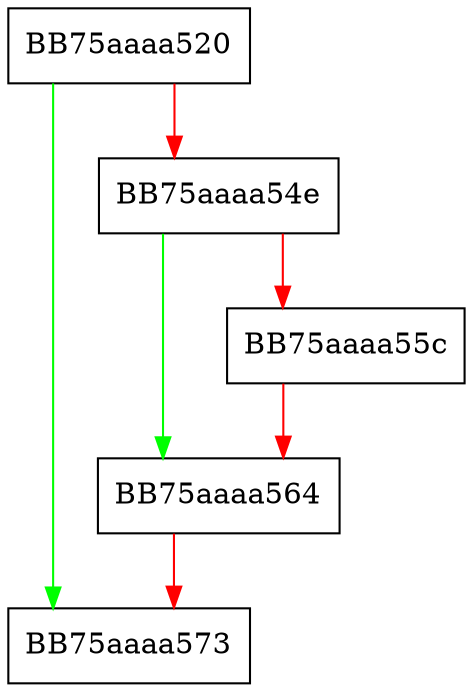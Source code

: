 digraph GetLastStartupTime {
  node [shape="box"];
  graph [splines=ortho];
  BB75aaaa520 -> BB75aaaa573 [color="green"];
  BB75aaaa520 -> BB75aaaa54e [color="red"];
  BB75aaaa54e -> BB75aaaa564 [color="green"];
  BB75aaaa54e -> BB75aaaa55c [color="red"];
  BB75aaaa55c -> BB75aaaa564 [color="red"];
  BB75aaaa564 -> BB75aaaa573 [color="red"];
}